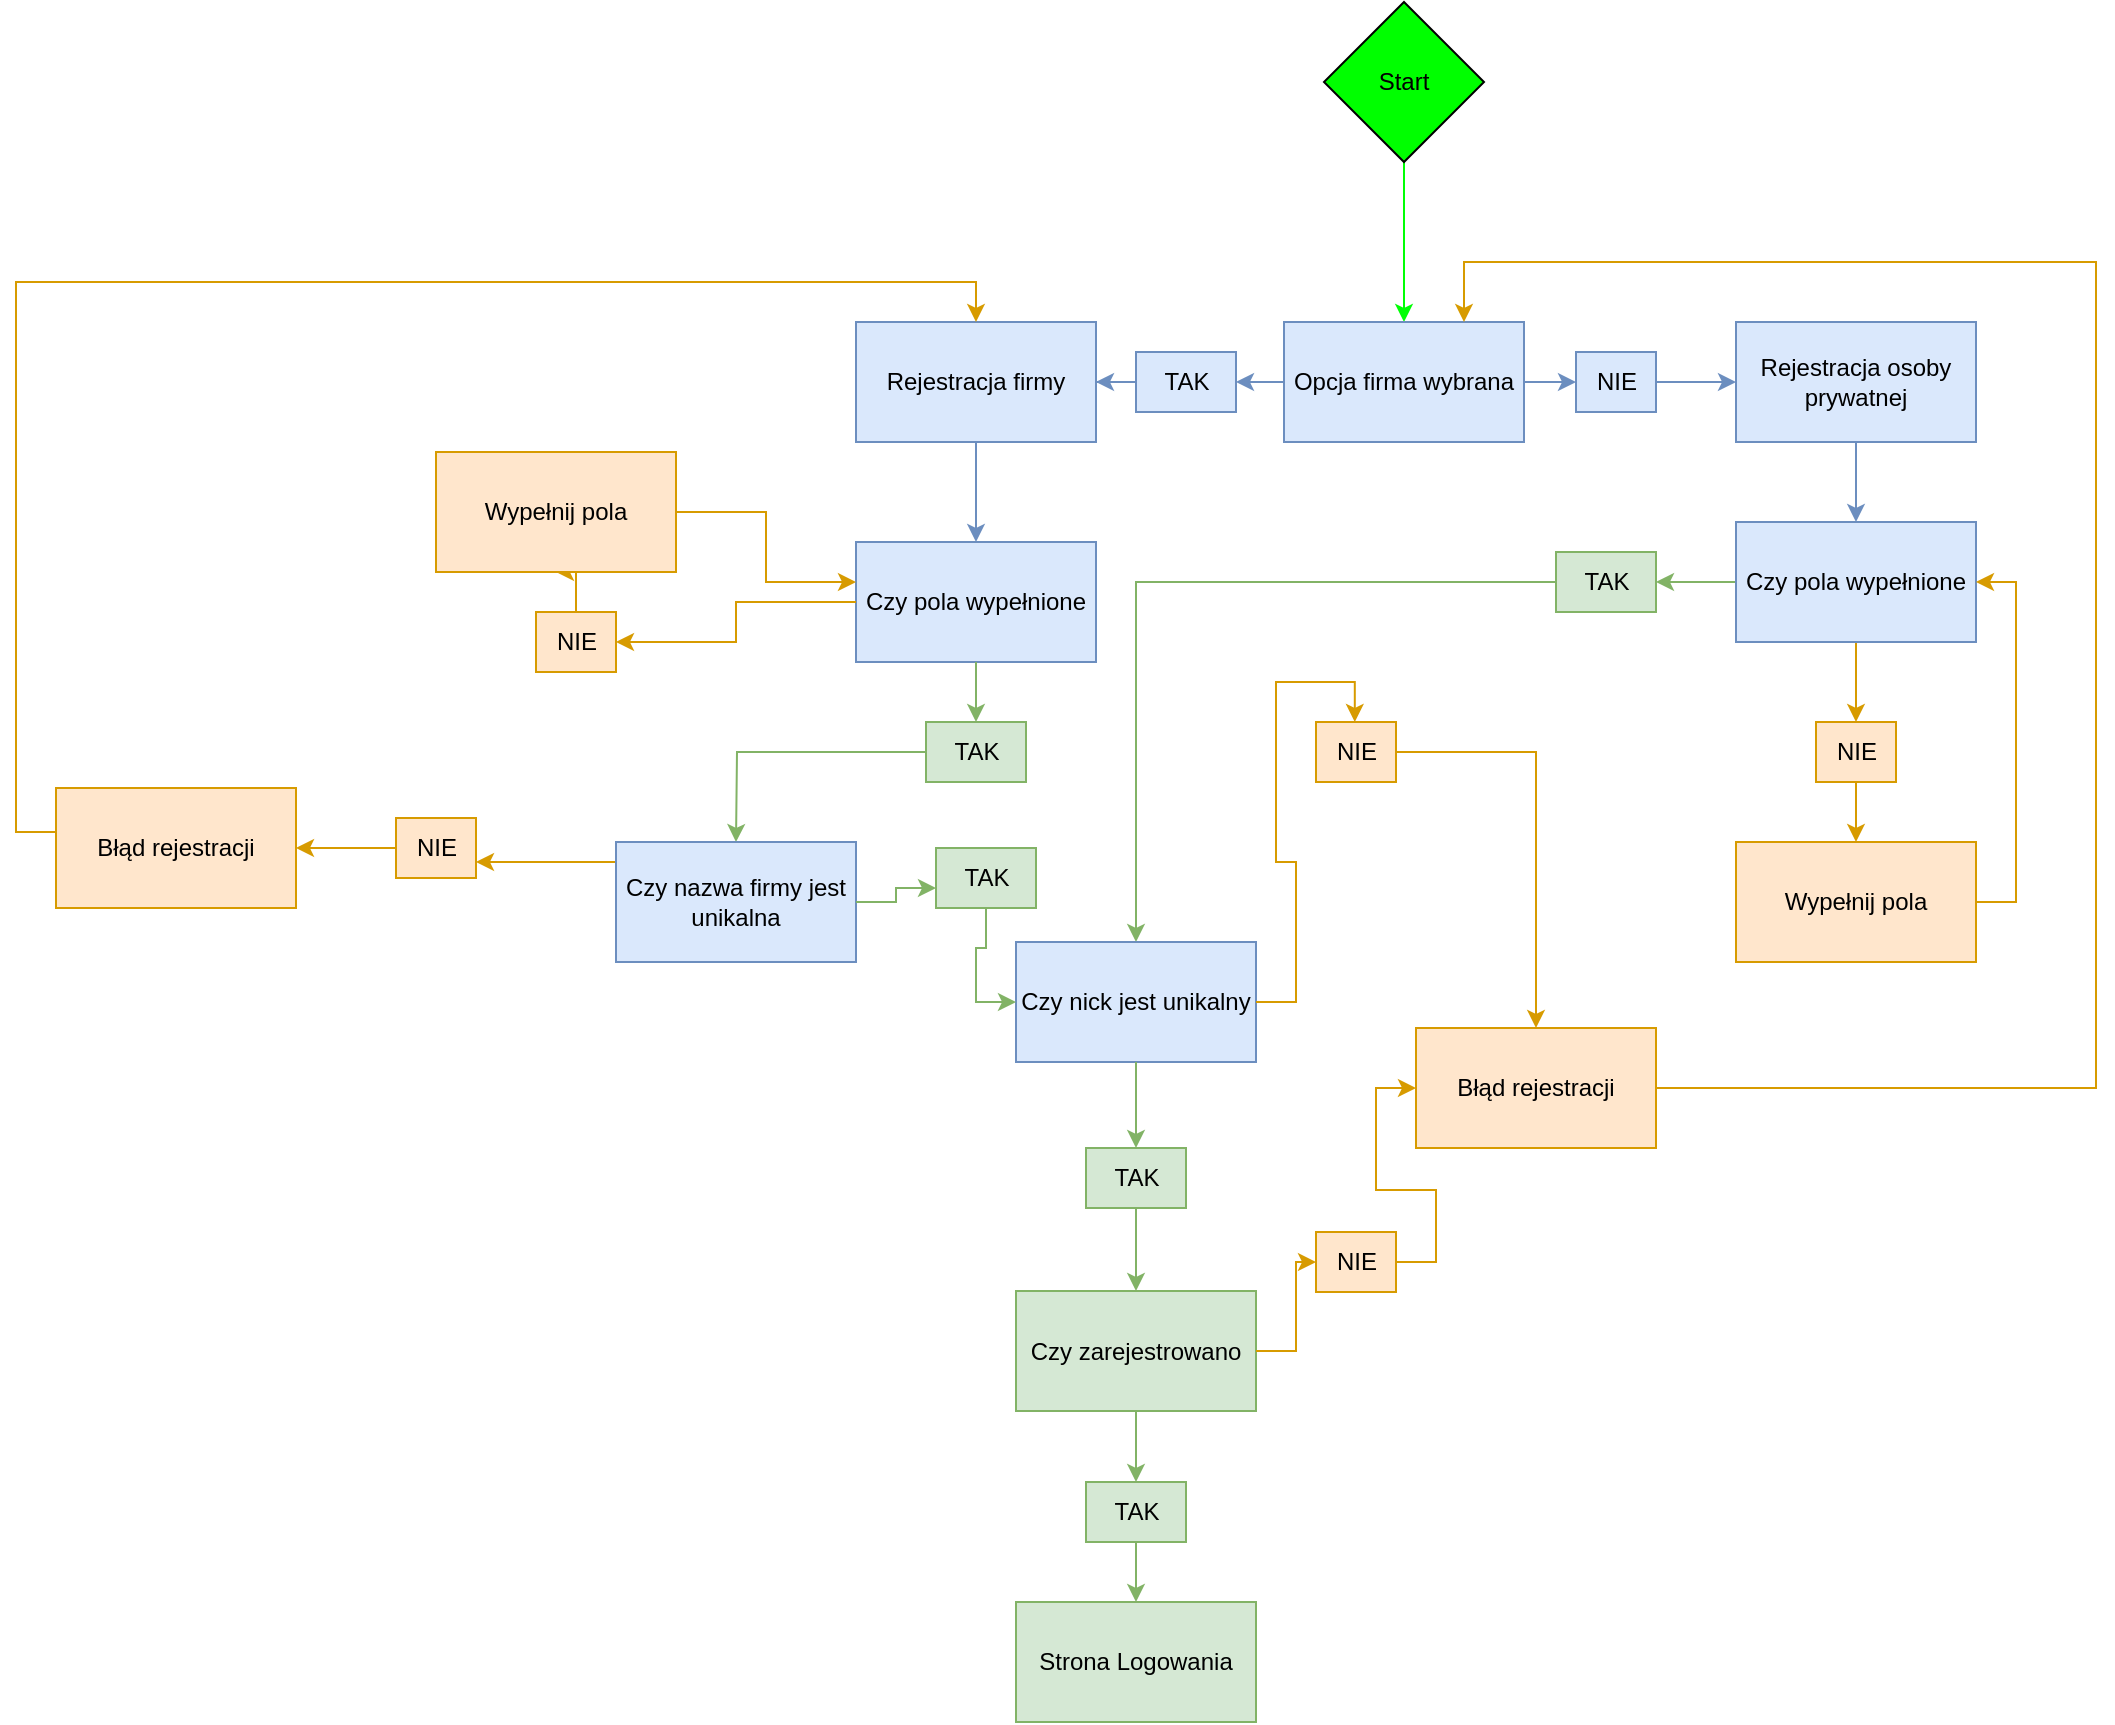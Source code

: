 <mxfile version="24.8.4">
  <diagram name="Strona-1" id="n98KaX4injBVcnxOvaJd">
    <mxGraphModel dx="1877" dy="1726" grid="1" gridSize="10" guides="1" tooltips="1" connect="1" arrows="1" fold="1" page="1" pageScale="1" pageWidth="827" pageHeight="1169" math="0" shadow="0">
      <root>
        <mxCell id="0" />
        <mxCell id="1" parent="0" />
        <mxCell id="3YU50Hzs8JmX-f17dHfL-24" value="" style="edgeStyle=orthogonalEdgeStyle;rounded=0;orthogonalLoop=1;jettySize=auto;html=1;fillColor=#d5e8d4;strokeColor=#00ff04;" parent="1" source="3YU50Hzs8JmX-f17dHfL-1" target="3YU50Hzs8JmX-f17dHfL-2" edge="1">
          <mxGeometry relative="1" as="geometry" />
        </mxCell>
        <mxCell id="3YU50Hzs8JmX-f17dHfL-1" value="Start" style="rhombus;whiteSpace=wrap;html=1;gradientColor=none;fillStyle=solid;fillColor=#00ff00;" parent="1" vertex="1">
          <mxGeometry x="374" y="-60" width="80" height="80" as="geometry" />
        </mxCell>
        <mxCell id="3YU50Hzs8JmX-f17dHfL-4" value="" style="edgeStyle=orthogonalEdgeStyle;rounded=0;orthogonalLoop=1;jettySize=auto;html=1;fillColor=#dae8fc;strokeColor=#6c8ebf;" parent="1" source="3YU50Hzs8JmX-f17dHfL-5" target="3YU50Hzs8JmX-f17dHfL-3" edge="1">
          <mxGeometry relative="1" as="geometry" />
        </mxCell>
        <mxCell id="3YU50Hzs8JmX-f17dHfL-7" value="" style="edgeStyle=orthogonalEdgeStyle;rounded=0;orthogonalLoop=1;jettySize=auto;html=1;fillColor=#dae8fc;strokeColor=#6c8ebf;" parent="1" source="3YU50Hzs8JmX-f17dHfL-8" target="3YU50Hzs8JmX-f17dHfL-6" edge="1">
          <mxGeometry relative="1" as="geometry" />
        </mxCell>
        <mxCell id="3YU50Hzs8JmX-f17dHfL-25" value="" style="edgeStyle=orthogonalEdgeStyle;rounded=0;orthogonalLoop=1;jettySize=auto;html=1;fillColor=#dae8fc;strokeColor=#6c8ebf;" parent="1" source="3YU50Hzs8JmX-f17dHfL-2" target="3YU50Hzs8JmX-f17dHfL-8" edge="1">
          <mxGeometry relative="1" as="geometry" />
        </mxCell>
        <mxCell id="3YU50Hzs8JmX-f17dHfL-2" value="Opcja firma wybrana" style="rounded=0;whiteSpace=wrap;html=1;fillColor=#dae8fc;strokeColor=#6c8ebf;" parent="1" vertex="1">
          <mxGeometry x="354" y="100" width="120" height="60" as="geometry" />
        </mxCell>
        <mxCell id="3YU50Hzs8JmX-f17dHfL-22" value="" style="edgeStyle=orthogonalEdgeStyle;rounded=0;orthogonalLoop=1;jettySize=auto;html=1;fillColor=#dae8fc;strokeColor=#6c8ebf;" parent="1" source="3YU50Hzs8JmX-f17dHfL-3" target="3YU50Hzs8JmX-f17dHfL-9" edge="1">
          <mxGeometry relative="1" as="geometry" />
        </mxCell>
        <mxCell id="3YU50Hzs8JmX-f17dHfL-3" value="Rejestracja firmy" style="rounded=0;whiteSpace=wrap;html=1;fillColor=#dae8fc;strokeColor=#6c8ebf;" parent="1" vertex="1">
          <mxGeometry x="140" y="100" width="120" height="60" as="geometry" />
        </mxCell>
        <mxCell id="3YU50Hzs8JmX-f17dHfL-35" value="" style="edgeStyle=orthogonalEdgeStyle;rounded=0;orthogonalLoop=1;jettySize=auto;html=1;fillColor=#dae8fc;strokeColor=#6c8ebf;" parent="1" source="3YU50Hzs8JmX-f17dHfL-6" target="3YU50Hzs8JmX-f17dHfL-34" edge="1">
          <mxGeometry relative="1" as="geometry" />
        </mxCell>
        <mxCell id="3YU50Hzs8JmX-f17dHfL-6" value="Rejestracja osoby prywatnej" style="whiteSpace=wrap;html=1;rounded=0;fillColor=#dae8fc;strokeColor=#6c8ebf;" parent="1" vertex="1">
          <mxGeometry x="580" y="100" width="120" height="60" as="geometry" />
        </mxCell>
        <mxCell id="3YU50Hzs8JmX-f17dHfL-12" value="" style="edgeStyle=orthogonalEdgeStyle;rounded=0;orthogonalLoop=1;jettySize=auto;html=1;fillColor=#d5e8d4;strokeColor=#82b366;" parent="1" source="3YU50Hzs8JmX-f17dHfL-13" edge="1">
          <mxGeometry relative="1" as="geometry">
            <mxPoint x="80" y="360" as="targetPoint" />
          </mxGeometry>
        </mxCell>
        <mxCell id="3YU50Hzs8JmX-f17dHfL-15" value="" style="edgeStyle=orthogonalEdgeStyle;rounded=0;orthogonalLoop=1;jettySize=auto;html=1;fillColor=#ffe6cc;strokeColor=#d79b00;" parent="1" source="3YU50Hzs8JmX-f17dHfL-16" target="3YU50Hzs8JmX-f17dHfL-14" edge="1">
          <mxGeometry relative="1" as="geometry" />
        </mxCell>
        <mxCell id="3YU50Hzs8JmX-f17dHfL-9" value="Czy pola wypełnione" style="whiteSpace=wrap;html=1;rounded=0;fillColor=#dae8fc;strokeColor=#6c8ebf;" parent="1" vertex="1">
          <mxGeometry x="140" y="210" width="120" height="60" as="geometry" />
        </mxCell>
        <mxCell id="3YU50Hzs8JmX-f17dHfL-31" value="" style="edgeStyle=orthogonalEdgeStyle;rounded=0;orthogonalLoop=1;jettySize=auto;html=1;fillColor=#ffe6cc;strokeColor=#d79b00;" parent="1" target="3YU50Hzs8JmX-f17dHfL-30" edge="1">
          <mxGeometry relative="1" as="geometry">
            <mxPoint x="20" y="390" as="sourcePoint" />
            <Array as="points">
              <mxPoint x="20" y="370" />
            </Array>
          </mxGeometry>
        </mxCell>
        <mxCell id="GmKRQPEVRKqld6JltoJl-1" style="edgeStyle=orthogonalEdgeStyle;rounded=0;orthogonalLoop=1;jettySize=auto;html=1;fillColor=#ffe6cc;strokeColor=#d79b00;" edge="1" parent="1" source="3YU50Hzs8JmX-f17dHfL-14" target="3YU50Hzs8JmX-f17dHfL-9">
          <mxGeometry relative="1" as="geometry">
            <Array as="points">
              <mxPoint x="95" y="195" />
              <mxPoint x="95" y="230" />
            </Array>
          </mxGeometry>
        </mxCell>
        <mxCell id="3YU50Hzs8JmX-f17dHfL-14" value="Wypełnij pola" style="whiteSpace=wrap;html=1;rounded=0;fillColor=#ffe6cc;strokeColor=#d79b00;" parent="1" vertex="1">
          <mxGeometry x="-70" y="165" width="120" height="60" as="geometry" />
        </mxCell>
        <mxCell id="3YU50Hzs8JmX-f17dHfL-17" value="" style="edgeStyle=orthogonalEdgeStyle;rounded=0;orthogonalLoop=1;jettySize=auto;html=1;fillColor=#d5e8d4;strokeColor=#82b366;" parent="1" source="3YU50Hzs8JmX-f17dHfL-9" target="3YU50Hzs8JmX-f17dHfL-13" edge="1">
          <mxGeometry relative="1" as="geometry">
            <mxPoint x="140" y="290" as="sourcePoint" />
            <mxPoint x="60" y="290" as="targetPoint" />
          </mxGeometry>
        </mxCell>
        <mxCell id="3YU50Hzs8JmX-f17dHfL-13" value="TAK" style="text;html=1;align=center;verticalAlign=middle;resizable=0;points=[];autosize=1;strokeColor=#82b366;fillColor=#d5e8d4;" parent="1" vertex="1">
          <mxGeometry x="175" y="300" width="50" height="30" as="geometry" />
        </mxCell>
        <mxCell id="3YU50Hzs8JmX-f17dHfL-19" value="" style="edgeStyle=orthogonalEdgeStyle;rounded=0;orthogonalLoop=1;jettySize=auto;html=1;fillColor=#ffe6cc;strokeColor=#d79b00;" parent="1" source="3YU50Hzs8JmX-f17dHfL-9" target="3YU50Hzs8JmX-f17dHfL-16" edge="1">
          <mxGeometry relative="1" as="geometry">
            <mxPoint x="200" y="320" as="sourcePoint" />
            <mxPoint x="200" y="400" as="targetPoint" />
          </mxGeometry>
        </mxCell>
        <mxCell id="3YU50Hzs8JmX-f17dHfL-16" value="NIE" style="text;html=1;align=center;verticalAlign=middle;resizable=0;points=[];autosize=1;strokeColor=#d79b00;fillColor=#ffe6cc;" parent="1" vertex="1">
          <mxGeometry x="-20" y="245" width="40" height="30" as="geometry" />
        </mxCell>
        <mxCell id="3YU50Hzs8JmX-f17dHfL-20" value="" style="edgeStyle=orthogonalEdgeStyle;rounded=0;orthogonalLoop=1;jettySize=auto;html=1;fillColor=#dae8fc;strokeColor=#6c8ebf;" parent="1" source="3YU50Hzs8JmX-f17dHfL-2" target="3YU50Hzs8JmX-f17dHfL-5" edge="1">
          <mxGeometry relative="1" as="geometry">
            <mxPoint x="340" y="130" as="sourcePoint" />
            <mxPoint x="260" y="130" as="targetPoint" />
          </mxGeometry>
        </mxCell>
        <mxCell id="3YU50Hzs8JmX-f17dHfL-5" value="TAK" style="text;html=1;align=center;verticalAlign=middle;resizable=0;points=[];autosize=1;strokeColor=#6c8ebf;fillColor=#dae8fc;" parent="1" vertex="1">
          <mxGeometry x="280" y="115" width="50" height="30" as="geometry" />
        </mxCell>
        <mxCell id="3YU50Hzs8JmX-f17dHfL-8" value="NIE" style="text;html=1;align=center;verticalAlign=middle;resizable=0;points=[];autosize=1;strokeColor=#6c8ebf;fillColor=#dae8fc;" parent="1" vertex="1">
          <mxGeometry x="500" y="115" width="40" height="30" as="geometry" />
        </mxCell>
        <mxCell id="3YU50Hzs8JmX-f17dHfL-33" value="" style="edgeStyle=orthogonalEdgeStyle;rounded=0;orthogonalLoop=1;jettySize=auto;html=1;fillColor=#ffe6cc;strokeColor=#d79b00;entryX=1;entryY=0.5;entryDx=0;entryDy=0;" parent="1" source="3YU50Hzs8JmX-f17dHfL-30" edge="1" target="3YU50Hzs8JmX-f17dHfL-48">
          <mxGeometry relative="1" as="geometry">
            <mxPoint x="-130" y="363" as="targetPoint" />
          </mxGeometry>
        </mxCell>
        <mxCell id="3YU50Hzs8JmX-f17dHfL-30" value="NIE" style="text;html=1;align=center;verticalAlign=middle;resizable=0;points=[];autosize=1;strokeColor=#d79b00;fillColor=#ffe6cc;" parent="1" vertex="1">
          <mxGeometry x="-90" y="348" width="40" height="30" as="geometry" />
        </mxCell>
        <mxCell id="3YU50Hzs8JmX-f17dHfL-39" value="" style="edgeStyle=orthogonalEdgeStyle;rounded=0;orthogonalLoop=1;jettySize=auto;html=1;fillColor=#ffe6cc;strokeColor=#d79b00;" parent="1" source="3YU50Hzs8JmX-f17dHfL-34" target="3YU50Hzs8JmX-f17dHfL-37" edge="1">
          <mxGeometry relative="1" as="geometry" />
        </mxCell>
        <mxCell id="3YU50Hzs8JmX-f17dHfL-42" value="" style="edgeStyle=orthogonalEdgeStyle;rounded=0;orthogonalLoop=1;jettySize=auto;html=1;fillColor=#d5e8d4;strokeColor=#82b366;" parent="1" source="3YU50Hzs8JmX-f17dHfL-34" target="3YU50Hzs8JmX-f17dHfL-36" edge="1">
          <mxGeometry relative="1" as="geometry" />
        </mxCell>
        <mxCell id="3YU50Hzs8JmX-f17dHfL-34" value="Czy pola wypełnione" style="whiteSpace=wrap;html=1;rounded=0;fillColor=#dae8fc;strokeColor=#6c8ebf;" parent="1" vertex="1">
          <mxGeometry x="580" y="200" width="120" height="60" as="geometry" />
        </mxCell>
        <mxCell id="3YU50Hzs8JmX-f17dHfL-46" value="" style="edgeStyle=orthogonalEdgeStyle;rounded=0;orthogonalLoop=1;jettySize=auto;html=1;fillColor=#d5e8d4;strokeColor=#82b366;" parent="1" source="3YU50Hzs8JmX-f17dHfL-36" target="3YU50Hzs8JmX-f17dHfL-45" edge="1">
          <mxGeometry relative="1" as="geometry" />
        </mxCell>
        <mxCell id="3YU50Hzs8JmX-f17dHfL-36" value="TAK" style="text;html=1;align=center;verticalAlign=middle;resizable=0;points=[];autosize=1;strokeColor=#82b366;fillColor=#d5e8d4;" parent="1" vertex="1">
          <mxGeometry x="490" y="215" width="50" height="30" as="geometry" />
        </mxCell>
        <mxCell id="3YU50Hzs8JmX-f17dHfL-41" value="" style="edgeStyle=orthogonalEdgeStyle;rounded=0;orthogonalLoop=1;jettySize=auto;html=1;fillColor=#ffe6cc;strokeColor=#d79b00;" parent="1" source="3YU50Hzs8JmX-f17dHfL-37" target="3YU50Hzs8JmX-f17dHfL-40" edge="1">
          <mxGeometry relative="1" as="geometry" />
        </mxCell>
        <mxCell id="3YU50Hzs8JmX-f17dHfL-37" value="NIE" style="text;html=1;align=center;verticalAlign=middle;resizable=0;points=[];autosize=1;strokeColor=#d79b00;fillColor=#ffe6cc;" parent="1" vertex="1">
          <mxGeometry x="620" y="300" width="40" height="30" as="geometry" />
        </mxCell>
        <mxCell id="GmKRQPEVRKqld6JltoJl-9" style="edgeStyle=orthogonalEdgeStyle;rounded=0;orthogonalLoop=1;jettySize=auto;html=1;entryX=1;entryY=0.5;entryDx=0;entryDy=0;fillColor=#ffe6cc;strokeColor=#d79b00;" edge="1" parent="1" source="3YU50Hzs8JmX-f17dHfL-40" target="3YU50Hzs8JmX-f17dHfL-34">
          <mxGeometry relative="1" as="geometry">
            <Array as="points">
              <mxPoint x="720" y="390" />
              <mxPoint x="720" y="230" />
            </Array>
          </mxGeometry>
        </mxCell>
        <mxCell id="3YU50Hzs8JmX-f17dHfL-40" value="Wypełnij pola" style="whiteSpace=wrap;html=1;fillColor=#ffe6cc;strokeColor=#d79b00;" parent="1" vertex="1">
          <mxGeometry x="580" y="360" width="120" height="60" as="geometry" />
        </mxCell>
        <mxCell id="GmKRQPEVRKqld6JltoJl-27" value="" style="edgeStyle=orthogonalEdgeStyle;rounded=0;orthogonalLoop=1;jettySize=auto;html=1;fillColor=#d5e8d4;strokeColor=#82b366;" edge="1" parent="1" source="GmKRQPEVRKqld6JltoJl-28" target="GmKRQPEVRKqld6JltoJl-26">
          <mxGeometry relative="1" as="geometry" />
        </mxCell>
        <mxCell id="3YU50Hzs8JmX-f17dHfL-45" value="Czy nick jest unikalny" style="whiteSpace=wrap;html=1;fillColor=#dae8fc;strokeColor=#6c8ebf;" parent="1" vertex="1">
          <mxGeometry x="220" y="410" width="120" height="60" as="geometry" />
        </mxCell>
        <mxCell id="GmKRQPEVRKqld6JltoJl-3" style="edgeStyle=orthogonalEdgeStyle;rounded=0;orthogonalLoop=1;jettySize=auto;html=1;entryX=0.5;entryY=0;entryDx=0;entryDy=0;fillColor=#ffe6cc;strokeColor=#d79b00;" edge="1" parent="1" source="3YU50Hzs8JmX-f17dHfL-48" target="3YU50Hzs8JmX-f17dHfL-3">
          <mxGeometry relative="1" as="geometry">
            <mxPoint x="-180" y="480" as="targetPoint" />
            <Array as="points">
              <mxPoint x="-280" y="355" />
              <mxPoint x="-280" y="80" />
              <mxPoint x="200" y="80" />
            </Array>
          </mxGeometry>
        </mxCell>
        <mxCell id="3YU50Hzs8JmX-f17dHfL-48" value="Błąd rejestracji" style="whiteSpace=wrap;html=1;fillColor=#ffe6cc;strokeColor=#d79b00;" parent="1" vertex="1">
          <mxGeometry x="-260" y="333" width="120" height="60" as="geometry" />
        </mxCell>
        <mxCell id="GmKRQPEVRKqld6JltoJl-8" style="edgeStyle=orthogonalEdgeStyle;rounded=0;orthogonalLoop=1;jettySize=auto;html=1;entryX=0.75;entryY=0;entryDx=0;entryDy=0;fillColor=#ffe6cc;strokeColor=#d79b00;" edge="1" parent="1" source="nlLDU1IhZlnU9pc1OhMT-6" target="3YU50Hzs8JmX-f17dHfL-2">
          <mxGeometry relative="1" as="geometry">
            <Array as="points">
              <mxPoint x="760" y="483" />
              <mxPoint x="760" y="70" />
              <mxPoint x="444" y="70" />
            </Array>
          </mxGeometry>
        </mxCell>
        <mxCell id="nlLDU1IhZlnU9pc1OhMT-6" value="Błąd rejestracji" style="whiteSpace=wrap;html=1;fillColor=#ffe6cc;strokeColor=#d79b00;" parent="1" vertex="1">
          <mxGeometry x="420" y="453" width="120" height="60" as="geometry" />
        </mxCell>
        <mxCell id="GmKRQPEVRKqld6JltoJl-7" style="edgeStyle=orthogonalEdgeStyle;rounded=0;orthogonalLoop=1;jettySize=auto;html=1;entryX=0.5;entryY=0;entryDx=0;entryDy=0;fillColor=#ffe6cc;strokeColor=#d79b00;" edge="1" parent="1" source="nlLDU1IhZlnU9pc1OhMT-7" target="nlLDU1IhZlnU9pc1OhMT-6">
          <mxGeometry relative="1" as="geometry" />
        </mxCell>
        <mxCell id="nlLDU1IhZlnU9pc1OhMT-7" value="NIE" style="text;html=1;align=center;verticalAlign=middle;resizable=0;points=[];autosize=1;strokeColor=#d79b00;fillColor=#ffe6cc;" parent="1" vertex="1">
          <mxGeometry x="370" y="300" width="40" height="30" as="geometry" />
        </mxCell>
        <mxCell id="GmKRQPEVRKqld6JltoJl-6" style="edgeStyle=orthogonalEdgeStyle;rounded=0;orthogonalLoop=1;jettySize=auto;html=1;entryX=0.485;entryY=0;entryDx=0;entryDy=0;entryPerimeter=0;fillColor=#ffe6cc;strokeColor=#d79b00;" edge="1" parent="1" source="3YU50Hzs8JmX-f17dHfL-45" target="nlLDU1IhZlnU9pc1OhMT-7">
          <mxGeometry relative="1" as="geometry" />
        </mxCell>
        <mxCell id="GmKRQPEVRKqld6JltoJl-12" value="Czy nazwa firmy jest unikalna" style="whiteSpace=wrap;html=1;rounded=0;fillColor=#dae8fc;strokeColor=#6c8ebf;" vertex="1" parent="1">
          <mxGeometry x="20" y="360" width="120" height="60" as="geometry" />
        </mxCell>
        <mxCell id="GmKRQPEVRKqld6JltoJl-14" style="edgeStyle=orthogonalEdgeStyle;rounded=0;orthogonalLoop=1;jettySize=auto;html=1;entryX=0;entryY=0.5;entryDx=0;entryDy=0;fillColor=#d5e8d4;strokeColor=#82b366;" edge="1" parent="1" source="GmKRQPEVRKqld6JltoJl-16" target="3YU50Hzs8JmX-f17dHfL-45">
          <mxGeometry relative="1" as="geometry">
            <mxPoint x="-61.04" y="471.2" as="targetPoint" />
          </mxGeometry>
        </mxCell>
        <mxCell id="GmKRQPEVRKqld6JltoJl-17" value="" style="edgeStyle=orthogonalEdgeStyle;rounded=0;orthogonalLoop=1;jettySize=auto;html=1;entryX=0;entryY=0.667;entryDx=0;entryDy=0;entryPerimeter=0;fillColor=#d5e8d4;strokeColor=#82b366;" edge="1" parent="1" source="GmKRQPEVRKqld6JltoJl-12" target="GmKRQPEVRKqld6JltoJl-16">
          <mxGeometry relative="1" as="geometry">
            <mxPoint x="20" y="390" as="sourcePoint" />
            <mxPoint x="-21" y="451" as="targetPoint" />
          </mxGeometry>
        </mxCell>
        <mxCell id="GmKRQPEVRKqld6JltoJl-16" value="TAK" style="text;html=1;align=center;verticalAlign=middle;resizable=0;points=[];autosize=1;strokeColor=#82b366;fillColor=#d5e8d4;" vertex="1" parent="1">
          <mxGeometry x="180" y="363" width="50" height="30" as="geometry" />
        </mxCell>
        <mxCell id="GmKRQPEVRKqld6JltoJl-30" style="edgeStyle=orthogonalEdgeStyle;rounded=0;orthogonalLoop=1;jettySize=auto;html=1;entryX=0;entryY=0.5;entryDx=0;entryDy=0;fillColor=#ffe6cc;strokeColor=#d79b00;" edge="1" parent="1" source="GmKRQPEVRKqld6JltoJl-31" target="nlLDU1IhZlnU9pc1OhMT-6">
          <mxGeometry relative="1" as="geometry" />
        </mxCell>
        <mxCell id="GmKRQPEVRKqld6JltoJl-34" value="" style="edgeStyle=orthogonalEdgeStyle;rounded=0;orthogonalLoop=1;jettySize=auto;html=1;fillColor=#d5e8d4;strokeColor=#82b366;" edge="1" parent="1" source="GmKRQPEVRKqld6JltoJl-35" target="GmKRQPEVRKqld6JltoJl-33">
          <mxGeometry relative="1" as="geometry" />
        </mxCell>
        <mxCell id="GmKRQPEVRKqld6JltoJl-26" value="Czy zarejestrowano" style="whiteSpace=wrap;html=1;fillColor=#d5e8d4;strokeColor=#82b366;" vertex="1" parent="1">
          <mxGeometry x="220" y="584.5" width="120" height="60" as="geometry" />
        </mxCell>
        <mxCell id="GmKRQPEVRKqld6JltoJl-29" value="" style="edgeStyle=orthogonalEdgeStyle;rounded=0;orthogonalLoop=1;jettySize=auto;html=1;fillColor=#d5e8d4;strokeColor=#82b366;" edge="1" parent="1" source="3YU50Hzs8JmX-f17dHfL-45" target="GmKRQPEVRKqld6JltoJl-28">
          <mxGeometry relative="1" as="geometry">
            <mxPoint x="280" y="470" as="sourcePoint" />
            <mxPoint x="270" y="585" as="targetPoint" />
          </mxGeometry>
        </mxCell>
        <mxCell id="GmKRQPEVRKqld6JltoJl-28" value="TAK" style="text;html=1;align=center;verticalAlign=middle;resizable=0;points=[];autosize=1;strokeColor=#82b366;fillColor=#d5e8d4;" vertex="1" parent="1">
          <mxGeometry x="255" y="513" width="50" height="30" as="geometry" />
        </mxCell>
        <mxCell id="GmKRQPEVRKqld6JltoJl-32" value="" style="edgeStyle=orthogonalEdgeStyle;rounded=0;orthogonalLoop=1;jettySize=auto;html=1;entryX=0;entryY=0.5;entryDx=0;entryDy=0;fillColor=#ffe6cc;strokeColor=#d79b00;" edge="1" parent="1" source="GmKRQPEVRKqld6JltoJl-26" target="GmKRQPEVRKqld6JltoJl-31">
          <mxGeometry relative="1" as="geometry">
            <mxPoint x="340" y="615" as="sourcePoint" />
            <mxPoint x="420" y="483" as="targetPoint" />
          </mxGeometry>
        </mxCell>
        <mxCell id="GmKRQPEVRKqld6JltoJl-31" value="NIE" style="text;html=1;align=center;verticalAlign=middle;resizable=0;points=[];autosize=1;strokeColor=#d79b00;fillColor=#ffe6cc;" vertex="1" parent="1">
          <mxGeometry x="370" y="555" width="40" height="30" as="geometry" />
        </mxCell>
        <mxCell id="GmKRQPEVRKqld6JltoJl-33" value="Strona Logowania" style="whiteSpace=wrap;html=1;fillColor=#d5e8d4;strokeColor=#82b366;" vertex="1" parent="1">
          <mxGeometry x="220" y="740" width="120" height="60" as="geometry" />
        </mxCell>
        <mxCell id="GmKRQPEVRKqld6JltoJl-36" value="" style="edgeStyle=orthogonalEdgeStyle;rounded=0;orthogonalLoop=1;jettySize=auto;html=1;fillColor=#d5e8d4;strokeColor=#82b366;" edge="1" parent="1" source="GmKRQPEVRKqld6JltoJl-26" target="GmKRQPEVRKqld6JltoJl-35">
          <mxGeometry relative="1" as="geometry">
            <mxPoint x="280" y="645" as="sourcePoint" />
            <mxPoint x="280" y="725" as="targetPoint" />
          </mxGeometry>
        </mxCell>
        <mxCell id="GmKRQPEVRKqld6JltoJl-35" value="TAK" style="text;html=1;align=center;verticalAlign=middle;resizable=0;points=[];autosize=1;strokeColor=#82b366;fillColor=#d5e8d4;" vertex="1" parent="1">
          <mxGeometry x="255" y="680" width="50" height="30" as="geometry" />
        </mxCell>
      </root>
    </mxGraphModel>
  </diagram>
</mxfile>
